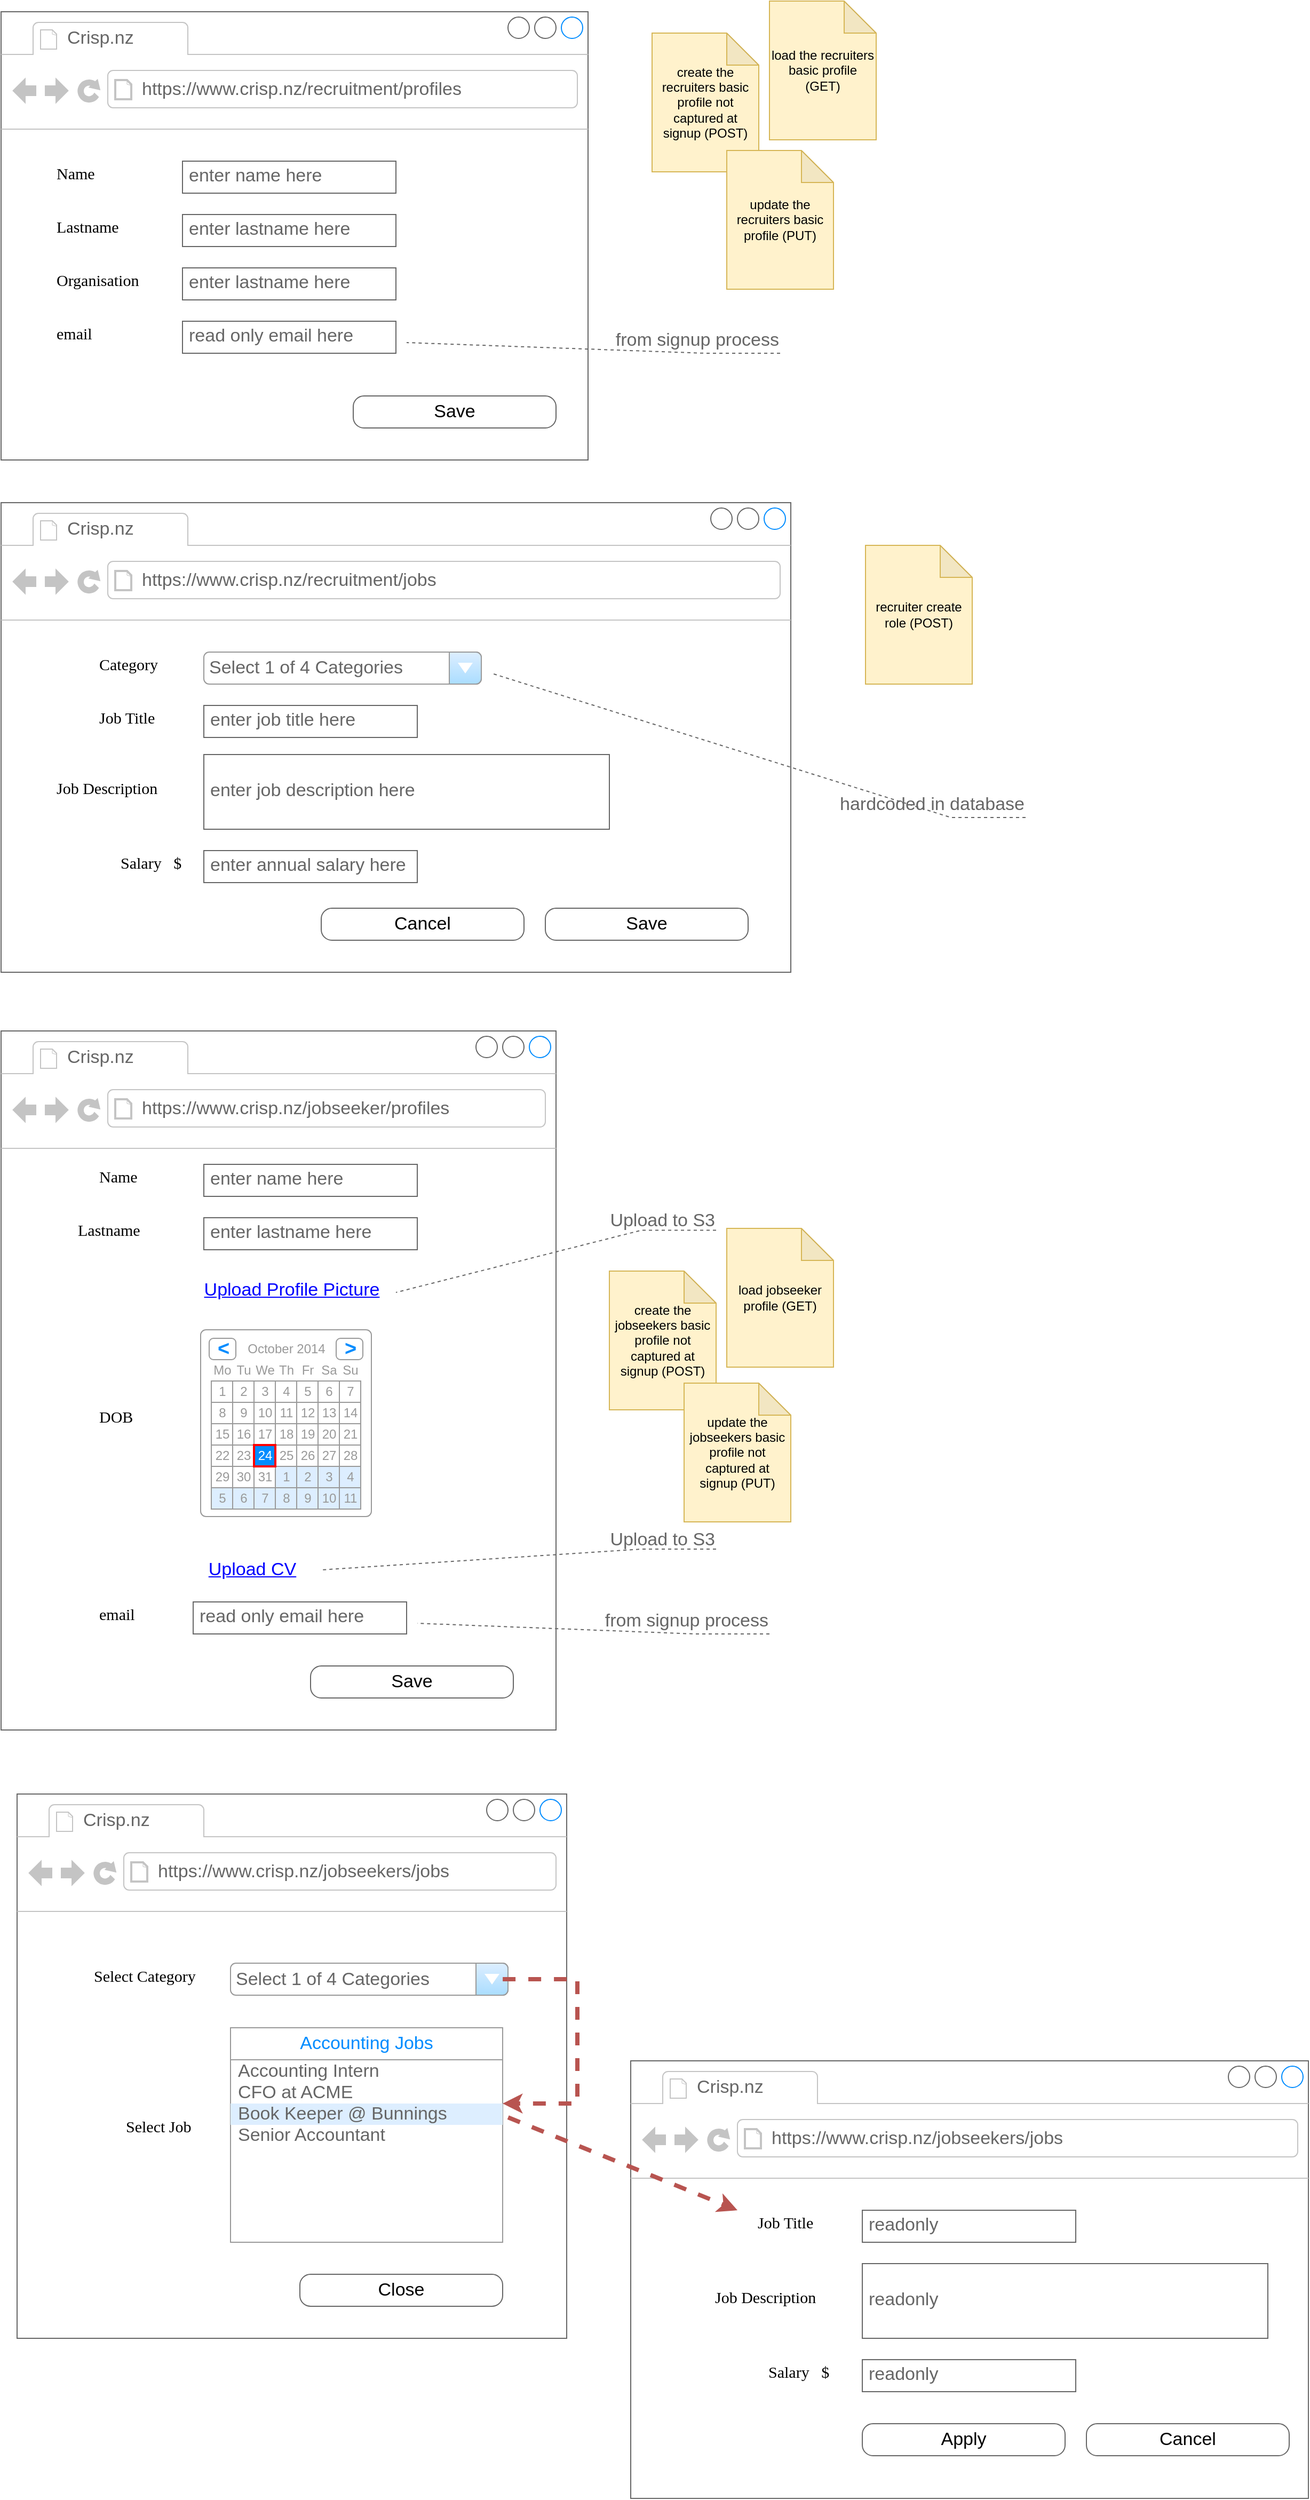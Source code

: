 <mxfile version="24.0.7" type="device">
  <diagram name="Page-1" id="2cc2dc42-3aac-f2a9-1cec-7a8b7cbee084">
    <mxGraphModel dx="1194" dy="666" grid="1" gridSize="10" guides="1" tooltips="1" connect="1" arrows="1" fold="1" page="1" pageScale="1" pageWidth="1100" pageHeight="850" background="none" math="0" shadow="0">
      <root>
        <mxCell id="0" />
        <mxCell id="1" parent="0" />
        <mxCell id="7026571954dc6520-1" value="" style="strokeWidth=1;shadow=0;dashed=0;align=center;html=1;shape=mxgraph.mockup.containers.browserWindow;rSize=0;strokeColor=#666666;mainText=,;recursiveResize=0;rounded=0;labelBackgroundColor=none;fontFamily=Verdana;fontSize=12" parent="1" vertex="1">
          <mxGeometry x="30" y="20" width="550" height="420" as="geometry" />
        </mxCell>
        <mxCell id="7026571954dc6520-2" value="Crisp.nz" style="strokeWidth=1;shadow=0;dashed=0;align=center;html=1;shape=mxgraph.mockup.containers.anchor;fontSize=17;fontColor=#666666;align=left;" parent="7026571954dc6520-1" vertex="1">
          <mxGeometry x="60" y="12" width="110" height="26" as="geometry" />
        </mxCell>
        <mxCell id="7026571954dc6520-3" value="https://www.crisp.nz/recruitment/profiles" style="strokeWidth=1;shadow=0;dashed=0;align=center;html=1;shape=mxgraph.mockup.containers.anchor;rSize=0;fontSize=17;fontColor=#666666;align=left;" parent="7026571954dc6520-1" vertex="1">
          <mxGeometry x="130" y="60" width="250" height="26" as="geometry" />
        </mxCell>
        <mxCell id="7026571954dc6520-6" value="Name" style="text;html=1;points=[];align=left;verticalAlign=top;spacingTop=-4;fontSize=15;fontFamily=Verdana" parent="7026571954dc6520-1" vertex="1">
          <mxGeometry x="50" y="140" width="170" height="30" as="geometry" />
        </mxCell>
        <mxCell id="7026571954dc6520-18" value="Save" style="strokeWidth=1;shadow=0;dashed=0;align=center;html=1;shape=mxgraph.mockup.buttons.button;strokeColor=#666666;mainText=;buttonStyle=round;fontSize=17;fontStyle=0;fillColor=none;whiteSpace=wrap;rounded=0;labelBackgroundColor=none;" parent="7026571954dc6520-1" vertex="1">
          <mxGeometry x="330" y="360" width="190" height="30" as="geometry" />
        </mxCell>
        <mxCell id="gmk9-GeeckrXVe3l32---1" value="enter name here" style="strokeWidth=1;shadow=0;dashed=0;align=center;html=1;shape=mxgraph.mockup.text.textBox;fontColor=#666666;align=left;fontSize=17;spacingLeft=4;spacingTop=-3;whiteSpace=wrap;strokeColor=#666666;mainText=" vertex="1" parent="7026571954dc6520-1">
          <mxGeometry x="170" y="140" width="200" height="30" as="geometry" />
        </mxCell>
        <mxCell id="gmk9-GeeckrXVe3l32---2" value="Lastname" style="text;html=1;points=[];align=left;verticalAlign=top;spacingTop=-4;fontSize=15;fontFamily=Verdana" vertex="1" parent="7026571954dc6520-1">
          <mxGeometry x="50" y="190" width="170" height="30" as="geometry" />
        </mxCell>
        <mxCell id="gmk9-GeeckrXVe3l32---3" value="enter lastname here" style="strokeWidth=1;shadow=0;dashed=0;align=center;html=1;shape=mxgraph.mockup.text.textBox;fontColor=#666666;align=left;fontSize=17;spacingLeft=4;spacingTop=-3;whiteSpace=wrap;strokeColor=#666666;mainText=" vertex="1" parent="7026571954dc6520-1">
          <mxGeometry x="170" y="190" width="200" height="30" as="geometry" />
        </mxCell>
        <mxCell id="gmk9-GeeckrXVe3l32---12" value="Organisation" style="text;html=1;points=[];align=left;verticalAlign=top;spacingTop=-4;fontSize=15;fontFamily=Verdana" vertex="1" parent="7026571954dc6520-1">
          <mxGeometry x="50" y="240" width="170" height="30" as="geometry" />
        </mxCell>
        <mxCell id="gmk9-GeeckrXVe3l32---13" value="enter lastname here" style="strokeWidth=1;shadow=0;dashed=0;align=center;html=1;shape=mxgraph.mockup.text.textBox;fontColor=#666666;align=left;fontSize=17;spacingLeft=4;spacingTop=-3;whiteSpace=wrap;strokeColor=#666666;mainText=" vertex="1" parent="7026571954dc6520-1">
          <mxGeometry x="170" y="240" width="200" height="30" as="geometry" />
        </mxCell>
        <mxCell id="gmk9-GeeckrXVe3l32---127" value="email" style="text;html=1;points=[];align=left;verticalAlign=top;spacingTop=-4;fontSize=15;fontFamily=Verdana" vertex="1" parent="7026571954dc6520-1">
          <mxGeometry x="50" y="290" width="170" height="30" as="geometry" />
        </mxCell>
        <mxCell id="gmk9-GeeckrXVe3l32---128" value="read only email here" style="strokeWidth=1;shadow=0;dashed=0;align=center;html=1;shape=mxgraph.mockup.text.textBox;fontColor=#666666;align=left;fontSize=17;spacingLeft=4;spacingTop=-3;whiteSpace=wrap;strokeColor=#666666;mainText=" vertex="1" parent="7026571954dc6520-1">
          <mxGeometry x="170" y="290" width="200" height="30" as="geometry" />
        </mxCell>
        <mxCell id="gmk9-GeeckrXVe3l32---14" value="" style="strokeWidth=1;shadow=0;dashed=0;align=center;html=1;shape=mxgraph.mockup.containers.browserWindow;rSize=0;strokeColor=#666666;mainText=,;recursiveResize=0;rounded=0;labelBackgroundColor=none;fontFamily=Verdana;fontSize=12" vertex="1" parent="1">
          <mxGeometry x="30" y="480" width="740" height="440" as="geometry" />
        </mxCell>
        <mxCell id="gmk9-GeeckrXVe3l32---15" value="Crisp.nz" style="strokeWidth=1;shadow=0;dashed=0;align=center;html=1;shape=mxgraph.mockup.containers.anchor;fontSize=17;fontColor=#666666;align=left;" vertex="1" parent="gmk9-GeeckrXVe3l32---14">
          <mxGeometry x="60" y="12" width="110" height="26" as="geometry" />
        </mxCell>
        <mxCell id="gmk9-GeeckrXVe3l32---16" value="https://www.crisp.nz/recruitment/jobs" style="strokeWidth=1;shadow=0;dashed=0;align=center;html=1;shape=mxgraph.mockup.containers.anchor;rSize=0;fontSize=17;fontColor=#666666;align=left;" vertex="1" parent="gmk9-GeeckrXVe3l32---14">
          <mxGeometry x="130" y="60" width="250" height="26" as="geometry" />
        </mxCell>
        <mxCell id="gmk9-GeeckrXVe3l32---17" value="Category" style="text;html=1;points=[];align=left;verticalAlign=top;spacingTop=-4;fontSize=15;fontFamily=Verdana" vertex="1" parent="gmk9-GeeckrXVe3l32---14">
          <mxGeometry x="90" y="140" width="170" height="30" as="geometry" />
        </mxCell>
        <mxCell id="gmk9-GeeckrXVe3l32---18" value="Save" style="strokeWidth=1;shadow=0;dashed=0;align=center;html=1;shape=mxgraph.mockup.buttons.button;strokeColor=#666666;mainText=;buttonStyle=round;fontSize=17;fontStyle=0;fillColor=none;whiteSpace=wrap;rounded=0;labelBackgroundColor=none;" vertex="1" parent="gmk9-GeeckrXVe3l32---14">
          <mxGeometry x="510" y="380" width="190" height="30" as="geometry" />
        </mxCell>
        <mxCell id="gmk9-GeeckrXVe3l32---20" value="Job Description" style="text;html=1;points=[];align=left;verticalAlign=top;spacingTop=-4;fontSize=15;fontFamily=Verdana" vertex="1" parent="gmk9-GeeckrXVe3l32---14">
          <mxGeometry x="50" y="256" width="170" height="30" as="geometry" />
        </mxCell>
        <mxCell id="gmk9-GeeckrXVe3l32---21" value="enter job description here" style="strokeWidth=1;shadow=0;dashed=0;align=center;html=1;shape=mxgraph.mockup.text.textBox;fontColor=#666666;align=left;fontSize=17;spacingLeft=4;spacingTop=-3;whiteSpace=wrap;strokeColor=#666666;mainText=" vertex="1" parent="gmk9-GeeckrXVe3l32---14">
          <mxGeometry x="190" y="236" width="380" height="70" as="geometry" />
        </mxCell>
        <mxCell id="gmk9-GeeckrXVe3l32---22" value="Salary&amp;nbsp; &amp;nbsp;$" style="text;html=1;points=[];align=left;verticalAlign=top;spacingTop=-4;fontSize=15;fontFamily=Verdana" vertex="1" parent="gmk9-GeeckrXVe3l32---14">
          <mxGeometry x="110" y="326" width="170" height="30" as="geometry" />
        </mxCell>
        <mxCell id="gmk9-GeeckrXVe3l32---23" value="enter annual salary here" style="strokeWidth=1;shadow=0;dashed=0;align=center;html=1;shape=mxgraph.mockup.text.textBox;fontColor=#666666;align=left;fontSize=17;spacingLeft=4;spacingTop=-3;whiteSpace=wrap;strokeColor=#666666;mainText=" vertex="1" parent="gmk9-GeeckrXVe3l32---14">
          <mxGeometry x="190" y="326" width="200" height="30" as="geometry" />
        </mxCell>
        <mxCell id="gmk9-GeeckrXVe3l32---24" value="Select 1 of 4 Categories" style="strokeWidth=1;shadow=0;dashed=0;align=center;html=1;shape=mxgraph.mockup.forms.comboBox;strokeColor=#999999;fillColor=#ddeeff;align=left;fillColor2=#aaddff;mainText=;fontColor=#666666;fontSize=17;spacingLeft=3;" vertex="1" parent="gmk9-GeeckrXVe3l32---14">
          <mxGeometry x="190" y="140" width="260" height="30" as="geometry" />
        </mxCell>
        <mxCell id="gmk9-GeeckrXVe3l32---25" value="Job Title" style="text;html=1;points=[];align=left;verticalAlign=top;spacingTop=-4;fontSize=15;fontFamily=Verdana" vertex="1" parent="gmk9-GeeckrXVe3l32---14">
          <mxGeometry x="90" y="190" width="170" height="30" as="geometry" />
        </mxCell>
        <mxCell id="gmk9-GeeckrXVe3l32---26" value="enter job title here" style="strokeWidth=1;shadow=0;dashed=0;align=center;html=1;shape=mxgraph.mockup.text.textBox;fontColor=#666666;align=left;fontSize=17;spacingLeft=4;spacingTop=-3;whiteSpace=wrap;strokeColor=#666666;mainText=" vertex="1" parent="gmk9-GeeckrXVe3l32---14">
          <mxGeometry x="190" y="190" width="200" height="30" as="geometry" />
        </mxCell>
        <mxCell id="gmk9-GeeckrXVe3l32---183" value="Cancel" style="strokeWidth=1;shadow=0;dashed=0;align=center;html=1;shape=mxgraph.mockup.buttons.button;strokeColor=#666666;mainText=;buttonStyle=round;fontSize=17;fontStyle=0;fillColor=none;whiteSpace=wrap;rounded=0;labelBackgroundColor=none;" vertex="1" parent="gmk9-GeeckrXVe3l32---14">
          <mxGeometry x="300" y="380" width="190" height="30" as="geometry" />
        </mxCell>
        <mxCell id="gmk9-GeeckrXVe3l32---27" value="" style="strokeWidth=1;shadow=0;dashed=0;align=center;html=1;shape=mxgraph.mockup.containers.browserWindow;rSize=0;strokeColor=#666666;mainText=,;recursiveResize=0;rounded=0;labelBackgroundColor=none;fontFamily=Verdana;fontSize=12" vertex="1" parent="1">
          <mxGeometry x="30" y="975" width="520" height="655" as="geometry" />
        </mxCell>
        <mxCell id="gmk9-GeeckrXVe3l32---28" value="Crisp.nz" style="strokeWidth=1;shadow=0;dashed=0;align=center;html=1;shape=mxgraph.mockup.containers.anchor;fontSize=17;fontColor=#666666;align=left;" vertex="1" parent="gmk9-GeeckrXVe3l32---27">
          <mxGeometry x="60" y="12" width="110" height="26" as="geometry" />
        </mxCell>
        <mxCell id="gmk9-GeeckrXVe3l32---29" value="https://www.crisp.nz/jobseeker/profiles" style="strokeWidth=1;shadow=0;dashed=0;align=center;html=1;shape=mxgraph.mockup.containers.anchor;rSize=0;fontSize=17;fontColor=#666666;align=left;" vertex="1" parent="gmk9-GeeckrXVe3l32---27">
          <mxGeometry x="130" y="60" width="250" height="26" as="geometry" />
        </mxCell>
        <mxCell id="gmk9-GeeckrXVe3l32---39" value="Name" style="text;html=1;points=[];align=left;verticalAlign=top;spacingTop=-4;fontSize=15;fontFamily=Verdana" vertex="1" parent="gmk9-GeeckrXVe3l32---27">
          <mxGeometry x="90" y="125" width="170" height="30" as="geometry" />
        </mxCell>
        <mxCell id="gmk9-GeeckrXVe3l32---40" value="enter name here" style="strokeWidth=1;shadow=0;dashed=0;align=center;html=1;shape=mxgraph.mockup.text.textBox;fontColor=#666666;align=left;fontSize=17;spacingLeft=4;spacingTop=-3;whiteSpace=wrap;strokeColor=#666666;mainText=" vertex="1" parent="gmk9-GeeckrXVe3l32---27">
          <mxGeometry x="190" y="125" width="200" height="30" as="geometry" />
        </mxCell>
        <mxCell id="gmk9-GeeckrXVe3l32---41" value="Lastname" style="text;html=1;points=[];align=left;verticalAlign=top;spacingTop=-4;fontSize=15;fontFamily=Verdana" vertex="1" parent="gmk9-GeeckrXVe3l32---27">
          <mxGeometry x="70" y="175" width="170" height="30" as="geometry" />
        </mxCell>
        <mxCell id="gmk9-GeeckrXVe3l32---42" value="enter lastname here" style="strokeWidth=1;shadow=0;dashed=0;align=center;html=1;shape=mxgraph.mockup.text.textBox;fontColor=#666666;align=left;fontSize=17;spacingLeft=4;spacingTop=-3;whiteSpace=wrap;strokeColor=#666666;mainText=" vertex="1" parent="gmk9-GeeckrXVe3l32---27">
          <mxGeometry x="190" y="175" width="200" height="30" as="geometry" />
        </mxCell>
        <mxCell id="gmk9-GeeckrXVe3l32---43" value="DOB" style="text;html=1;points=[];align=left;verticalAlign=top;spacingTop=-4;fontSize=15;fontFamily=Verdana" vertex="1" parent="gmk9-GeeckrXVe3l32---27">
          <mxGeometry x="90" y="350" width="170" height="30" as="geometry" />
        </mxCell>
        <mxCell id="gmk9-GeeckrXVe3l32---46" value="" style="strokeWidth=1;shadow=0;dashed=0;align=center;html=1;shape=mxgraph.mockup.forms.rrect;rSize=5;strokeColor=#999999;fillColor=#ffffff;" vertex="1" parent="gmk9-GeeckrXVe3l32---27">
          <mxGeometry x="187" y="280" width="160" height="175" as="geometry" />
        </mxCell>
        <mxCell id="gmk9-GeeckrXVe3l32---47" value="October 2014" style="strokeWidth=1;shadow=0;dashed=0;align=center;html=1;shape=mxgraph.mockup.forms.anchor;fontColor=#999999;" vertex="1" parent="gmk9-GeeckrXVe3l32---46">
          <mxGeometry x="30" y="8" width="100" height="20" as="geometry" />
        </mxCell>
        <mxCell id="gmk9-GeeckrXVe3l32---48" value="&lt;" style="strokeWidth=1;shadow=0;dashed=0;align=center;html=1;shape=mxgraph.mockup.forms.rrect;rSize=4;strokeColor=#999999;fontColor=#008cff;fontSize=19;fontStyle=1;" vertex="1" parent="gmk9-GeeckrXVe3l32---46">
          <mxGeometry x="8" y="8" width="25" height="20" as="geometry" />
        </mxCell>
        <mxCell id="gmk9-GeeckrXVe3l32---49" value="&gt;" style="strokeWidth=1;shadow=0;dashed=0;align=center;html=1;shape=mxgraph.mockup.forms.rrect;rSize=4;strokeColor=#999999;fontColor=#008cff;fontSize=19;fontStyle=1;" vertex="1" parent="gmk9-GeeckrXVe3l32---46">
          <mxGeometry x="127" y="8" width="25" height="20" as="geometry" />
        </mxCell>
        <mxCell id="gmk9-GeeckrXVe3l32---50" value="Mo" style="strokeWidth=1;shadow=0;dashed=0;align=center;html=1;shape=mxgraph.mockup.forms.anchor;fontColor=#999999;" vertex="1" parent="gmk9-GeeckrXVe3l32---46">
          <mxGeometry x="10" y="28" width="20" height="20" as="geometry" />
        </mxCell>
        <mxCell id="gmk9-GeeckrXVe3l32---51" value="Tu" style="strokeWidth=1;shadow=0;dashed=0;align=center;html=1;shape=mxgraph.mockup.forms.anchor;fontColor=#999999;" vertex="1" parent="gmk9-GeeckrXVe3l32---46">
          <mxGeometry x="30" y="28" width="20" height="20" as="geometry" />
        </mxCell>
        <mxCell id="gmk9-GeeckrXVe3l32---52" value="We" style="strokeWidth=1;shadow=0;dashed=0;align=center;html=1;shape=mxgraph.mockup.forms.anchor;fontColor=#999999;" vertex="1" parent="gmk9-GeeckrXVe3l32---46">
          <mxGeometry x="50" y="28" width="20" height="20" as="geometry" />
        </mxCell>
        <mxCell id="gmk9-GeeckrXVe3l32---53" value="Th" style="strokeWidth=1;shadow=0;dashed=0;align=center;html=1;shape=mxgraph.mockup.forms.anchor;fontColor=#999999;" vertex="1" parent="gmk9-GeeckrXVe3l32---46">
          <mxGeometry x="70" y="28" width="20" height="20" as="geometry" />
        </mxCell>
        <mxCell id="gmk9-GeeckrXVe3l32---54" value="Fr" style="strokeWidth=1;shadow=0;dashed=0;align=center;html=1;shape=mxgraph.mockup.forms.anchor;fontColor=#999999;" vertex="1" parent="gmk9-GeeckrXVe3l32---46">
          <mxGeometry x="90" y="28" width="20" height="20" as="geometry" />
        </mxCell>
        <mxCell id="gmk9-GeeckrXVe3l32---55" value="Sa" style="strokeWidth=1;shadow=0;dashed=0;align=center;html=1;shape=mxgraph.mockup.forms.anchor;fontColor=#999999;" vertex="1" parent="gmk9-GeeckrXVe3l32---46">
          <mxGeometry x="110" y="28" width="20" height="20" as="geometry" />
        </mxCell>
        <mxCell id="gmk9-GeeckrXVe3l32---56" value="Su" style="strokeWidth=1;shadow=0;dashed=0;align=center;html=1;shape=mxgraph.mockup.forms.anchor;fontColor=#999999;" vertex="1" parent="gmk9-GeeckrXVe3l32---46">
          <mxGeometry x="130" y="28" width="20" height="20" as="geometry" />
        </mxCell>
        <mxCell id="gmk9-GeeckrXVe3l32---57" value="1" style="strokeWidth=1;shadow=0;dashed=0;align=center;html=1;shape=mxgraph.mockup.forms.rrect;rSize=0;strokeColor=#999999;fontColor=#999999;" vertex="1" parent="gmk9-GeeckrXVe3l32---46">
          <mxGeometry x="10" y="48" width="20" height="20" as="geometry" />
        </mxCell>
        <mxCell id="gmk9-GeeckrXVe3l32---58" value="2" style="strokeWidth=1;shadow=0;dashed=0;align=center;html=1;shape=mxgraph.mockup.forms.rrect;rSize=0;strokeColor=#999999;fontColor=#999999;" vertex="1" parent="gmk9-GeeckrXVe3l32---46">
          <mxGeometry x="30" y="48" width="20" height="20" as="geometry" />
        </mxCell>
        <mxCell id="gmk9-GeeckrXVe3l32---59" value="3" style="strokeWidth=1;shadow=0;dashed=0;align=center;html=1;shape=mxgraph.mockup.forms.rrect;rSize=0;strokeColor=#999999;fontColor=#999999;" vertex="1" parent="gmk9-GeeckrXVe3l32---46">
          <mxGeometry x="50" y="48" width="20" height="20" as="geometry" />
        </mxCell>
        <mxCell id="gmk9-GeeckrXVe3l32---60" value="4" style="strokeWidth=1;shadow=0;dashed=0;align=center;html=1;shape=mxgraph.mockup.forms.rrect;rSize=0;strokeColor=#999999;fontColor=#999999;" vertex="1" parent="gmk9-GeeckrXVe3l32---46">
          <mxGeometry x="70" y="48" width="20" height="20" as="geometry" />
        </mxCell>
        <mxCell id="gmk9-GeeckrXVe3l32---61" value="5" style="strokeWidth=1;shadow=0;dashed=0;align=center;html=1;shape=mxgraph.mockup.forms.rrect;rSize=0;strokeColor=#999999;fontColor=#999999;" vertex="1" parent="gmk9-GeeckrXVe3l32---46">
          <mxGeometry x="90" y="48" width="20" height="20" as="geometry" />
        </mxCell>
        <mxCell id="gmk9-GeeckrXVe3l32---62" value="6" style="strokeWidth=1;shadow=0;dashed=0;align=center;html=1;shape=mxgraph.mockup.forms.rrect;rSize=0;strokeColor=#999999;fontColor=#999999;" vertex="1" parent="gmk9-GeeckrXVe3l32---46">
          <mxGeometry x="110" y="48" width="20" height="20" as="geometry" />
        </mxCell>
        <mxCell id="gmk9-GeeckrXVe3l32---63" value="7" style="strokeWidth=1;shadow=0;dashed=0;align=center;html=1;shape=mxgraph.mockup.forms.rrect;rSize=0;strokeColor=#999999;fontColor=#999999;" vertex="1" parent="gmk9-GeeckrXVe3l32---46">
          <mxGeometry x="130" y="48" width="20" height="20" as="geometry" />
        </mxCell>
        <mxCell id="gmk9-GeeckrXVe3l32---64" value="8" style="strokeWidth=1;shadow=0;dashed=0;align=center;html=1;shape=mxgraph.mockup.forms.rrect;rSize=0;strokeColor=#999999;fontColor=#999999;" vertex="1" parent="gmk9-GeeckrXVe3l32---46">
          <mxGeometry x="10" y="68" width="20" height="20" as="geometry" />
        </mxCell>
        <mxCell id="gmk9-GeeckrXVe3l32---65" value="9" style="strokeWidth=1;shadow=0;dashed=0;align=center;html=1;shape=mxgraph.mockup.forms.rrect;rSize=0;strokeColor=#999999;fontColor=#999999;" vertex="1" parent="gmk9-GeeckrXVe3l32---46">
          <mxGeometry x="30" y="68" width="20" height="20" as="geometry" />
        </mxCell>
        <mxCell id="gmk9-GeeckrXVe3l32---66" value="10" style="strokeWidth=1;shadow=0;dashed=0;align=center;html=1;shape=mxgraph.mockup.forms.rrect;rSize=0;strokeColor=#999999;fontColor=#999999;" vertex="1" parent="gmk9-GeeckrXVe3l32---46">
          <mxGeometry x="50" y="68" width="20" height="20" as="geometry" />
        </mxCell>
        <mxCell id="gmk9-GeeckrXVe3l32---67" value="11" style="strokeWidth=1;shadow=0;dashed=0;align=center;html=1;shape=mxgraph.mockup.forms.rrect;rSize=0;strokeColor=#999999;fontColor=#999999;" vertex="1" parent="gmk9-GeeckrXVe3l32---46">
          <mxGeometry x="70" y="68" width="20" height="20" as="geometry" />
        </mxCell>
        <mxCell id="gmk9-GeeckrXVe3l32---68" value="12" style="strokeWidth=1;shadow=0;dashed=0;align=center;html=1;shape=mxgraph.mockup.forms.rrect;rSize=0;strokeColor=#999999;fontColor=#999999;" vertex="1" parent="gmk9-GeeckrXVe3l32---46">
          <mxGeometry x="90" y="68" width="20" height="20" as="geometry" />
        </mxCell>
        <mxCell id="gmk9-GeeckrXVe3l32---69" value="13" style="strokeWidth=1;shadow=0;dashed=0;align=center;html=1;shape=mxgraph.mockup.forms.rrect;rSize=0;strokeColor=#999999;fontColor=#999999;" vertex="1" parent="gmk9-GeeckrXVe3l32---46">
          <mxGeometry x="110" y="68" width="20" height="20" as="geometry" />
        </mxCell>
        <mxCell id="gmk9-GeeckrXVe3l32---70" value="14" style="strokeWidth=1;shadow=0;dashed=0;align=center;html=1;shape=mxgraph.mockup.forms.rrect;rSize=0;strokeColor=#999999;fontColor=#999999;" vertex="1" parent="gmk9-GeeckrXVe3l32---46">
          <mxGeometry x="130" y="68" width="20" height="20" as="geometry" />
        </mxCell>
        <mxCell id="gmk9-GeeckrXVe3l32---71" value="15" style="strokeWidth=1;shadow=0;dashed=0;align=center;html=1;shape=mxgraph.mockup.forms.rrect;rSize=0;strokeColor=#999999;fontColor=#999999;" vertex="1" parent="gmk9-GeeckrXVe3l32---46">
          <mxGeometry x="10" y="88" width="20" height="20" as="geometry" />
        </mxCell>
        <mxCell id="gmk9-GeeckrXVe3l32---72" value="16" style="strokeWidth=1;shadow=0;dashed=0;align=center;html=1;shape=mxgraph.mockup.forms.rrect;rSize=0;strokeColor=#999999;fontColor=#999999;" vertex="1" parent="gmk9-GeeckrXVe3l32---46">
          <mxGeometry x="30" y="88" width="20" height="20" as="geometry" />
        </mxCell>
        <mxCell id="gmk9-GeeckrXVe3l32---73" value="17" style="strokeWidth=1;shadow=0;dashed=0;align=center;html=1;shape=mxgraph.mockup.forms.rrect;rSize=0;strokeColor=#999999;fontColor=#999999;" vertex="1" parent="gmk9-GeeckrXVe3l32---46">
          <mxGeometry x="50" y="88" width="20" height="20" as="geometry" />
        </mxCell>
        <mxCell id="gmk9-GeeckrXVe3l32---74" value="18" style="strokeWidth=1;shadow=0;dashed=0;align=center;html=1;shape=mxgraph.mockup.forms.rrect;rSize=0;strokeColor=#999999;fontColor=#999999;" vertex="1" parent="gmk9-GeeckrXVe3l32---46">
          <mxGeometry x="70" y="88" width="20" height="20" as="geometry" />
        </mxCell>
        <mxCell id="gmk9-GeeckrXVe3l32---75" value="19" style="strokeWidth=1;shadow=0;dashed=0;align=center;html=1;shape=mxgraph.mockup.forms.rrect;rSize=0;strokeColor=#999999;fontColor=#999999;" vertex="1" parent="gmk9-GeeckrXVe3l32---46">
          <mxGeometry x="90" y="88" width="20" height="20" as="geometry" />
        </mxCell>
        <mxCell id="gmk9-GeeckrXVe3l32---76" value="20" style="strokeWidth=1;shadow=0;dashed=0;align=center;html=1;shape=mxgraph.mockup.forms.rrect;rSize=0;strokeColor=#999999;fontColor=#999999;" vertex="1" parent="gmk9-GeeckrXVe3l32---46">
          <mxGeometry x="110" y="88" width="20" height="20" as="geometry" />
        </mxCell>
        <mxCell id="gmk9-GeeckrXVe3l32---77" value="21" style="strokeWidth=1;shadow=0;dashed=0;align=center;html=1;shape=mxgraph.mockup.forms.rrect;rSize=0;strokeColor=#999999;fontColor=#999999;" vertex="1" parent="gmk9-GeeckrXVe3l32---46">
          <mxGeometry x="130" y="88" width="20" height="20" as="geometry" />
        </mxCell>
        <mxCell id="gmk9-GeeckrXVe3l32---78" value="22" style="strokeWidth=1;shadow=0;dashed=0;align=center;html=1;shape=mxgraph.mockup.forms.rrect;rSize=0;strokeColor=#999999;fontColor=#999999;" vertex="1" parent="gmk9-GeeckrXVe3l32---46">
          <mxGeometry x="10" y="108" width="20" height="20" as="geometry" />
        </mxCell>
        <mxCell id="gmk9-GeeckrXVe3l32---79" value="23" style="strokeWidth=1;shadow=0;dashed=0;align=center;html=1;shape=mxgraph.mockup.forms.rrect;rSize=0;strokeColor=#999999;fontColor=#999999;" vertex="1" parent="gmk9-GeeckrXVe3l32---46">
          <mxGeometry x="30" y="108" width="20" height="20" as="geometry" />
        </mxCell>
        <mxCell id="gmk9-GeeckrXVe3l32---80" value="25" style="strokeWidth=1;shadow=0;dashed=0;align=center;html=1;shape=mxgraph.mockup.forms.rrect;rSize=0;strokeColor=#999999;fontColor=#999999;" vertex="1" parent="gmk9-GeeckrXVe3l32---46">
          <mxGeometry x="70" y="108" width="20" height="20" as="geometry" />
        </mxCell>
        <mxCell id="gmk9-GeeckrXVe3l32---81" value="26" style="strokeWidth=1;shadow=0;dashed=0;align=center;html=1;shape=mxgraph.mockup.forms.rrect;rSize=0;strokeColor=#999999;fontColor=#999999;" vertex="1" parent="gmk9-GeeckrXVe3l32---46">
          <mxGeometry x="90" y="108" width="20" height="20" as="geometry" />
        </mxCell>
        <mxCell id="gmk9-GeeckrXVe3l32---82" value="27" style="strokeWidth=1;shadow=0;dashed=0;align=center;html=1;shape=mxgraph.mockup.forms.rrect;rSize=0;strokeColor=#999999;fontColor=#999999;" vertex="1" parent="gmk9-GeeckrXVe3l32---46">
          <mxGeometry x="110" y="108" width="20" height="20" as="geometry" />
        </mxCell>
        <mxCell id="gmk9-GeeckrXVe3l32---83" value="28" style="strokeWidth=1;shadow=0;dashed=0;align=center;html=1;shape=mxgraph.mockup.forms.rrect;rSize=0;strokeColor=#999999;fontColor=#999999;" vertex="1" parent="gmk9-GeeckrXVe3l32---46">
          <mxGeometry x="130" y="108" width="20" height="20" as="geometry" />
        </mxCell>
        <mxCell id="gmk9-GeeckrXVe3l32---84" value="29" style="strokeWidth=1;shadow=0;dashed=0;align=center;html=1;shape=mxgraph.mockup.forms.rrect;rSize=0;strokeColor=#999999;fontColor=#999999;" vertex="1" parent="gmk9-GeeckrXVe3l32---46">
          <mxGeometry x="10" y="128" width="20" height="20" as="geometry" />
        </mxCell>
        <mxCell id="gmk9-GeeckrXVe3l32---85" value="30" style="strokeWidth=1;shadow=0;dashed=0;align=center;html=1;shape=mxgraph.mockup.forms.rrect;rSize=0;strokeColor=#999999;fontColor=#999999;" vertex="1" parent="gmk9-GeeckrXVe3l32---46">
          <mxGeometry x="30" y="128" width="20" height="20" as="geometry" />
        </mxCell>
        <mxCell id="gmk9-GeeckrXVe3l32---86" value="31" style="strokeWidth=1;shadow=0;dashed=0;align=center;html=1;shape=mxgraph.mockup.forms.rrect;rSize=0;strokeColor=#999999;fontColor=#999999;" vertex="1" parent="gmk9-GeeckrXVe3l32---46">
          <mxGeometry x="50" y="128" width="20" height="20" as="geometry" />
        </mxCell>
        <mxCell id="gmk9-GeeckrXVe3l32---87" value="1" style="strokeWidth=1;shadow=0;dashed=0;align=center;html=1;shape=mxgraph.mockup.forms.rrect;rSize=0;strokeColor=#999999;fontColor=#999999;fillColor=#ddeeff;" vertex="1" parent="gmk9-GeeckrXVe3l32---46">
          <mxGeometry x="70" y="128" width="20" height="20" as="geometry" />
        </mxCell>
        <mxCell id="gmk9-GeeckrXVe3l32---88" value="2" style="strokeWidth=1;shadow=0;dashed=0;align=center;html=1;shape=mxgraph.mockup.forms.rrect;rSize=0;strokeColor=#999999;fontColor=#999999;fillColor=#ddeeff;" vertex="1" parent="gmk9-GeeckrXVe3l32---46">
          <mxGeometry x="90" y="128" width="20" height="20" as="geometry" />
        </mxCell>
        <mxCell id="gmk9-GeeckrXVe3l32---89" value="3" style="strokeWidth=1;shadow=0;dashed=0;align=center;html=1;shape=mxgraph.mockup.forms.rrect;rSize=0;strokeColor=#999999;fontColor=#999999;fillColor=#ddeeff;" vertex="1" parent="gmk9-GeeckrXVe3l32---46">
          <mxGeometry x="110" y="128" width="20" height="20" as="geometry" />
        </mxCell>
        <mxCell id="gmk9-GeeckrXVe3l32---90" value="4" style="strokeWidth=1;shadow=0;dashed=0;align=center;html=1;shape=mxgraph.mockup.forms.rrect;rSize=0;strokeColor=#999999;fontColor=#999999;fillColor=#ddeeff;" vertex="1" parent="gmk9-GeeckrXVe3l32---46">
          <mxGeometry x="130" y="128" width="20" height="20" as="geometry" />
        </mxCell>
        <mxCell id="gmk9-GeeckrXVe3l32---91" value="5" style="strokeWidth=1;shadow=0;dashed=0;align=center;html=1;shape=mxgraph.mockup.forms.rrect;rSize=0;strokeColor=#999999;fontColor=#999999;fillColor=#ddeeff;" vertex="1" parent="gmk9-GeeckrXVe3l32---46">
          <mxGeometry x="10" y="148" width="20" height="20" as="geometry" />
        </mxCell>
        <mxCell id="gmk9-GeeckrXVe3l32---92" value="6" style="strokeWidth=1;shadow=0;dashed=0;align=center;html=1;shape=mxgraph.mockup.forms.rrect;rSize=0;strokeColor=#999999;fontColor=#999999;fillColor=#ddeeff;" vertex="1" parent="gmk9-GeeckrXVe3l32---46">
          <mxGeometry x="30" y="148" width="20" height="20" as="geometry" />
        </mxCell>
        <mxCell id="gmk9-GeeckrXVe3l32---93" value="7" style="strokeWidth=1;shadow=0;dashed=0;align=center;html=1;shape=mxgraph.mockup.forms.rrect;rSize=0;strokeColor=#999999;fontColor=#999999;fillColor=#ddeeff;" vertex="1" parent="gmk9-GeeckrXVe3l32---46">
          <mxGeometry x="50" y="148" width="20" height="20" as="geometry" />
        </mxCell>
        <mxCell id="gmk9-GeeckrXVe3l32---94" value="8" style="strokeWidth=1;shadow=0;dashed=0;align=center;html=1;shape=mxgraph.mockup.forms.rrect;rSize=0;strokeColor=#999999;fontColor=#999999;fillColor=#ddeeff;" vertex="1" parent="gmk9-GeeckrXVe3l32---46">
          <mxGeometry x="70" y="148" width="20" height="20" as="geometry" />
        </mxCell>
        <mxCell id="gmk9-GeeckrXVe3l32---95" value="9" style="strokeWidth=1;shadow=0;dashed=0;align=center;html=1;shape=mxgraph.mockup.forms.rrect;rSize=0;strokeColor=#999999;fontColor=#999999;fillColor=#ddeeff;" vertex="1" parent="gmk9-GeeckrXVe3l32---46">
          <mxGeometry x="90" y="148" width="20" height="20" as="geometry" />
        </mxCell>
        <mxCell id="gmk9-GeeckrXVe3l32---96" value="10" style="strokeWidth=1;shadow=0;dashed=0;align=center;html=1;shape=mxgraph.mockup.forms.rrect;rSize=0;strokeColor=#999999;fontColor=#999999;fillColor=#ddeeff;" vertex="1" parent="gmk9-GeeckrXVe3l32---46">
          <mxGeometry x="110" y="148" width="20" height="20" as="geometry" />
        </mxCell>
        <mxCell id="gmk9-GeeckrXVe3l32---97" value="11" style="strokeWidth=1;shadow=0;dashed=0;align=center;html=1;shape=mxgraph.mockup.forms.rrect;rSize=0;strokeColor=#999999;fontColor=#999999;fillColor=#ddeeff;" vertex="1" parent="gmk9-GeeckrXVe3l32---46">
          <mxGeometry x="130" y="148" width="20" height="20" as="geometry" />
        </mxCell>
        <mxCell id="gmk9-GeeckrXVe3l32---98" value="24" style="strokeWidth=1;shadow=0;dashed=0;align=center;html=1;shape=mxgraph.mockup.forms.rrect;rSize=0;strokeColor=#ff0000;fontColor=#ffffff;strokeWidth=2;fillColor=#008cff;" vertex="1" parent="gmk9-GeeckrXVe3l32---46">
          <mxGeometry x="50" y="108" width="20" height="20" as="geometry" />
        </mxCell>
        <mxCell id="gmk9-GeeckrXVe3l32---99" value="Upload CV" style="shape=rectangle;strokeColor=none;fillColor=none;linkText=;fontSize=17;fontColor=#0000ff;fontStyle=4;html=1;align=center;" vertex="1" parent="gmk9-GeeckrXVe3l32---27">
          <mxGeometry x="160" y="490" width="150" height="30" as="geometry" />
        </mxCell>
        <mxCell id="gmk9-GeeckrXVe3l32---100" value="Upload Profile Picture" style="shape=rectangle;strokeColor=none;fillColor=none;linkText=;fontSize=17;fontColor=#0000ff;fontStyle=4;html=1;align=center;" vertex="1" parent="gmk9-GeeckrXVe3l32---27">
          <mxGeometry x="197" y="227.5" width="150" height="30" as="geometry" />
        </mxCell>
        <mxCell id="gmk9-GeeckrXVe3l32---173" value="Save" style="strokeWidth=1;shadow=0;dashed=0;align=center;html=1;shape=mxgraph.mockup.buttons.button;strokeColor=#666666;mainText=;buttonStyle=round;fontSize=17;fontStyle=0;fillColor=none;whiteSpace=wrap;rounded=0;labelBackgroundColor=none;" vertex="1" parent="gmk9-GeeckrXVe3l32---27">
          <mxGeometry x="290" y="595" width="190" height="30" as="geometry" />
        </mxCell>
        <mxCell id="gmk9-GeeckrXVe3l32---174" value="email" style="text;html=1;points=[];align=left;verticalAlign=top;spacingTop=-4;fontSize=15;fontFamily=Verdana" vertex="1" parent="gmk9-GeeckrXVe3l32---27">
          <mxGeometry x="90" y="535" width="170" height="30" as="geometry" />
        </mxCell>
        <mxCell id="gmk9-GeeckrXVe3l32---175" value="read only email here" style="strokeWidth=1;shadow=0;dashed=0;align=center;html=1;shape=mxgraph.mockup.text.textBox;fontColor=#666666;align=left;fontSize=17;spacingLeft=4;spacingTop=-3;whiteSpace=wrap;strokeColor=#666666;mainText=" vertex="1" parent="gmk9-GeeckrXVe3l32---27">
          <mxGeometry x="180" y="535" width="200" height="30" as="geometry" />
        </mxCell>
        <mxCell id="gmk9-GeeckrXVe3l32---176" value="from signup process" style="strokeWidth=1;shadow=0;dashed=1;align=center;html=1;shape=mxgraph.mockup.text.callout;linkText=;textSize=17;textColor=#666666;callDir=SE;callStyle=line;fontSize=17;fontColor=#666666;align=right;verticalAlign=bottom;strokeColor=#666666;" vertex="1" parent="gmk9-GeeckrXVe3l32---27">
          <mxGeometry x="390" y="555" width="330" height="10" as="geometry" />
        </mxCell>
        <mxCell id="gmk9-GeeckrXVe3l32---129" value="from signup process" style="strokeWidth=1;shadow=0;dashed=1;align=center;html=1;shape=mxgraph.mockup.text.callout;linkText=;textSize=17;textColor=#666666;callDir=SE;callStyle=line;fontSize=17;fontColor=#666666;align=right;verticalAlign=bottom;strokeColor=#666666;" vertex="1" parent="1">
          <mxGeometry x="410" y="330" width="350" height="10" as="geometry" />
        </mxCell>
        <mxCell id="gmk9-GeeckrXVe3l32---126" value="hardcoded in database" style="strokeWidth=1;shadow=0;dashed=1;align=center;html=1;shape=mxgraph.mockup.text.callout;linkText=;textSize=17;textColor=#666666;callDir=SE;callStyle=line;fontSize=17;fontColor=#666666;align=right;verticalAlign=bottom;strokeColor=#666666;" vertex="1" parent="1">
          <mxGeometry x="490" y="640" width="500" height="135" as="geometry" />
        </mxCell>
        <mxCell id="gmk9-GeeckrXVe3l32---130" value="create the recruiters basic profile not captured at signup (POST)" style="shape=note;whiteSpace=wrap;html=1;backgroundOutline=1;darkOpacity=0.05;fillColor=#fff2cc;strokeColor=#d6b656;" vertex="1" parent="1">
          <mxGeometry x="640" y="40" width="100" height="130" as="geometry" />
        </mxCell>
        <mxCell id="gmk9-GeeckrXVe3l32---131" value="recruiter create role (POST)" style="shape=note;whiteSpace=wrap;html=1;backgroundOutline=1;darkOpacity=0.05;fillColor=#fff2cc;strokeColor=#d6b656;" vertex="1" parent="1">
          <mxGeometry x="840" y="520" width="100" height="130" as="geometry" />
        </mxCell>
        <mxCell id="gmk9-GeeckrXVe3l32---145" value="" style="strokeWidth=1;shadow=0;dashed=0;align=center;html=1;shape=mxgraph.mockup.containers.browserWindow;rSize=0;strokeColor=#666666;mainText=,;recursiveResize=0;rounded=0;labelBackgroundColor=none;fontFamily=Verdana;fontSize=12" vertex="1" parent="1">
          <mxGeometry x="620" y="1940" width="635" height="410" as="geometry" />
        </mxCell>
        <mxCell id="gmk9-GeeckrXVe3l32---146" value="Crisp.nz" style="strokeWidth=1;shadow=0;dashed=0;align=center;html=1;shape=mxgraph.mockup.containers.anchor;fontSize=17;fontColor=#666666;align=left;" vertex="1" parent="gmk9-GeeckrXVe3l32---145">
          <mxGeometry x="60" y="12" width="110" height="26" as="geometry" />
        </mxCell>
        <mxCell id="gmk9-GeeckrXVe3l32---147" value="https://www.crisp.nz/jobseekers/jobs" style="strokeWidth=1;shadow=0;dashed=0;align=center;html=1;shape=mxgraph.mockup.containers.anchor;rSize=0;fontSize=17;fontColor=#666666;align=left;" vertex="1" parent="gmk9-GeeckrXVe3l32---145">
          <mxGeometry x="130" y="60" width="250" height="26" as="geometry" />
        </mxCell>
        <mxCell id="gmk9-GeeckrXVe3l32---149" value="Apply" style="strokeWidth=1;shadow=0;dashed=0;align=center;html=1;shape=mxgraph.mockup.buttons.button;strokeColor=#666666;mainText=;buttonStyle=round;fontSize=17;fontStyle=0;fillColor=none;whiteSpace=wrap;rounded=0;labelBackgroundColor=none;" vertex="1" parent="gmk9-GeeckrXVe3l32---145">
          <mxGeometry x="217" y="340" width="190" height="30" as="geometry" />
        </mxCell>
        <mxCell id="gmk9-GeeckrXVe3l32---150" value="Job Description" style="text;html=1;points=[];align=left;verticalAlign=top;spacingTop=-4;fontSize=15;fontFamily=Verdana" vertex="1" parent="gmk9-GeeckrXVe3l32---145">
          <mxGeometry x="77" y="210" width="170" height="30" as="geometry" />
        </mxCell>
        <mxCell id="gmk9-GeeckrXVe3l32---151" value="readonly" style="strokeWidth=1;shadow=0;dashed=0;align=center;html=1;shape=mxgraph.mockup.text.textBox;fontColor=#666666;align=left;fontSize=17;spacingLeft=4;spacingTop=-3;whiteSpace=wrap;strokeColor=#666666;mainText=" vertex="1" parent="gmk9-GeeckrXVe3l32---145">
          <mxGeometry x="217" y="190" width="380" height="70" as="geometry" />
        </mxCell>
        <mxCell id="gmk9-GeeckrXVe3l32---152" value="Salary&amp;nbsp; &amp;nbsp;$" style="text;html=1;points=[];align=left;verticalAlign=top;spacingTop=-4;fontSize=15;fontFamily=Verdana" vertex="1" parent="gmk9-GeeckrXVe3l32---145">
          <mxGeometry x="127" y="280" width="170" height="30" as="geometry" />
        </mxCell>
        <mxCell id="gmk9-GeeckrXVe3l32---153" value="readonly" style="strokeWidth=1;shadow=0;dashed=0;align=center;html=1;shape=mxgraph.mockup.text.textBox;fontColor=#666666;align=left;fontSize=17;spacingLeft=4;spacingTop=-3;whiteSpace=wrap;strokeColor=#666666;mainText=" vertex="1" parent="gmk9-GeeckrXVe3l32---145">
          <mxGeometry x="217" y="280" width="200" height="30" as="geometry" />
        </mxCell>
        <mxCell id="gmk9-GeeckrXVe3l32---155" value="Job Title" style="text;html=1;points=[];align=left;verticalAlign=top;spacingTop=-4;fontSize=15;fontFamily=Verdana" vertex="1" parent="gmk9-GeeckrXVe3l32---145">
          <mxGeometry x="117" y="140" width="170" height="30" as="geometry" />
        </mxCell>
        <mxCell id="gmk9-GeeckrXVe3l32---156" value="readonly&amp;nbsp;" style="strokeWidth=1;shadow=0;dashed=0;align=center;html=1;shape=mxgraph.mockup.text.textBox;fontColor=#666666;align=left;fontSize=17;spacingLeft=4;spacingTop=-3;whiteSpace=wrap;strokeColor=#666666;mainText=" vertex="1" parent="gmk9-GeeckrXVe3l32---145">
          <mxGeometry x="217" y="140" width="200" height="30" as="geometry" />
        </mxCell>
        <mxCell id="gmk9-GeeckrXVe3l32---170" value="Cancel" style="strokeWidth=1;shadow=0;dashed=0;align=center;html=1;shape=mxgraph.mockup.buttons.button;strokeColor=#666666;mainText=;buttonStyle=round;fontSize=17;fontStyle=0;fillColor=none;whiteSpace=wrap;rounded=0;labelBackgroundColor=none;" vertex="1" parent="gmk9-GeeckrXVe3l32---145">
          <mxGeometry x="427" y="340" width="190" height="30" as="geometry" />
        </mxCell>
        <mxCell id="gmk9-GeeckrXVe3l32---106" value="" style="strokeWidth=1;shadow=0;dashed=0;align=center;html=1;shape=mxgraph.mockup.containers.browserWindow;rSize=0;strokeColor=#666666;mainText=,;recursiveResize=0;rounded=0;labelBackgroundColor=none;fontFamily=Verdana;fontSize=12" vertex="1" parent="1">
          <mxGeometry x="45" y="1690" width="515" height="510" as="geometry" />
        </mxCell>
        <mxCell id="gmk9-GeeckrXVe3l32---107" value="Crisp.nz" style="strokeWidth=1;shadow=0;dashed=0;align=center;html=1;shape=mxgraph.mockup.containers.anchor;fontSize=17;fontColor=#666666;align=left;" vertex="1" parent="gmk9-GeeckrXVe3l32---106">
          <mxGeometry x="60" y="12" width="110" height="26" as="geometry" />
        </mxCell>
        <mxCell id="gmk9-GeeckrXVe3l32---108" value="https://www.crisp.nz/jobseekers/jobs" style="strokeWidth=1;shadow=0;dashed=0;align=center;html=1;shape=mxgraph.mockup.containers.anchor;rSize=0;fontSize=17;fontColor=#666666;align=left;" vertex="1" parent="gmk9-GeeckrXVe3l32---106">
          <mxGeometry x="130" y="60" width="250" height="26" as="geometry" />
        </mxCell>
        <mxCell id="gmk9-GeeckrXVe3l32---109" value="Select Category" style="text;html=1;points=[];align=left;verticalAlign=top;spacingTop=-4;fontSize=15;fontFamily=Verdana" vertex="1" parent="gmk9-GeeckrXVe3l32---106">
          <mxGeometry x="70" y="158.5" width="170" height="30" as="geometry" />
        </mxCell>
        <mxCell id="gmk9-GeeckrXVe3l32---110" value="Close" style="strokeWidth=1;shadow=0;dashed=0;align=center;html=1;shape=mxgraph.mockup.buttons.button;strokeColor=#666666;mainText=;buttonStyle=round;fontSize=17;fontStyle=0;fillColor=none;whiteSpace=wrap;rounded=0;labelBackgroundColor=none;" vertex="1" parent="gmk9-GeeckrXVe3l32---106">
          <mxGeometry x="265" y="450" width="190" height="30" as="geometry" />
        </mxCell>
        <mxCell id="gmk9-GeeckrXVe3l32---115" value="Select 1 of 4 Categories" style="strokeWidth=1;shadow=0;dashed=0;align=center;html=1;shape=mxgraph.mockup.forms.comboBox;strokeColor=#999999;fillColor=#ddeeff;align=left;fillColor2=#aaddff;mainText=;fontColor=#666666;fontSize=17;spacingLeft=3;" vertex="1" parent="gmk9-GeeckrXVe3l32---106">
          <mxGeometry x="200" y="158.5" width="260" height="30" as="geometry" />
        </mxCell>
        <mxCell id="gmk9-GeeckrXVe3l32---164" value="" style="strokeWidth=1;shadow=0;dashed=0;align=center;html=1;shape=mxgraph.mockup.forms.rrect;rSize=0;strokeColor=#999999;fillColor=#ffffff;" vertex="1" parent="gmk9-GeeckrXVe3l32---106">
          <mxGeometry x="200" y="220" width="255" height="200" as="geometry" />
        </mxCell>
        <mxCell id="gmk9-GeeckrXVe3l32---165" value="Accounting Jobs" style="strokeWidth=1;shadow=0;dashed=0;align=center;html=1;shape=mxgraph.mockup.forms.rrect;rSize=0;strokeColor=#999999;fontColor=#008cff;fontSize=17;fillColor=#ffffff;resizeWidth=1;whiteSpace=wrap;" vertex="1" parent="gmk9-GeeckrXVe3l32---164">
          <mxGeometry width="255" height="30" relative="1" as="geometry">
            <mxPoint y="-1" as="offset" />
          </mxGeometry>
        </mxCell>
        <mxCell id="gmk9-GeeckrXVe3l32---166" value="Accounting Intern" style="strokeWidth=1;shadow=0;dashed=0;align=center;html=1;shape=mxgraph.mockup.forms.anchor;fontSize=17;fontColor=#666666;align=left;spacingLeft=5;resizeWidth=1;whiteSpace=wrap;" vertex="1" parent="gmk9-GeeckrXVe3l32---164">
          <mxGeometry width="255" height="20" relative="1" as="geometry">
            <mxPoint y="30" as="offset" />
          </mxGeometry>
        </mxCell>
        <mxCell id="gmk9-GeeckrXVe3l32---167" value="CFO at ACME" style="strokeWidth=1;shadow=0;dashed=0;align=center;html=1;shape=mxgraph.mockup.forms.anchor;fontSize=17;fontColor=#666666;align=left;spacingLeft=5;resizeWidth=1;whiteSpace=wrap;" vertex="1" parent="gmk9-GeeckrXVe3l32---164">
          <mxGeometry width="255" height="20" relative="1" as="geometry">
            <mxPoint y="50" as="offset" />
          </mxGeometry>
        </mxCell>
        <mxCell id="gmk9-GeeckrXVe3l32---168" value="Book Keeper @ Bunnings" style="strokeWidth=1;shadow=0;dashed=0;align=center;html=1;shape=mxgraph.mockup.forms.rrect;rSize=0;fontSize=17;fontColor=#666666;align=left;spacingLeft=5;fillColor=#ddeeff;strokeColor=none;resizeWidth=1;whiteSpace=wrap;" vertex="1" parent="gmk9-GeeckrXVe3l32---164">
          <mxGeometry width="255" height="20" relative="1" as="geometry">
            <mxPoint y="70" as="offset" />
          </mxGeometry>
        </mxCell>
        <mxCell id="gmk9-GeeckrXVe3l32---169" value="Senior Accountant" style="strokeWidth=1;shadow=0;dashed=0;align=center;html=1;shape=mxgraph.mockup.forms.anchor;fontSize=17;fontColor=#666666;align=left;spacingLeft=5;resizeWidth=1;whiteSpace=wrap;" vertex="1" parent="gmk9-GeeckrXVe3l32---164">
          <mxGeometry width="255" height="20" relative="1" as="geometry">
            <mxPoint y="90" as="offset" />
          </mxGeometry>
        </mxCell>
        <mxCell id="gmk9-GeeckrXVe3l32---172" value="Select Job" style="text;html=1;points=[];align=left;verticalAlign=top;spacingTop=-4;fontSize=15;fontFamily=Verdana" vertex="1" parent="gmk9-GeeckrXVe3l32---106">
          <mxGeometry x="100" y="300" width="170" height="30" as="geometry" />
        </mxCell>
        <mxCell id="gmk9-GeeckrXVe3l32---182" style="edgeStyle=orthogonalEdgeStyle;rounded=0;orthogonalLoop=1;jettySize=auto;html=1;entryX=1;entryY=0;entryDx=0;entryDy=0;entryPerimeter=0;exitX=0.981;exitY=0.5;exitDx=0;exitDy=0;exitPerimeter=0;fillColor=#f8cecc;strokeColor=#b85450;dashed=1;strokeWidth=4;" edge="1" parent="gmk9-GeeckrXVe3l32---106" source="gmk9-GeeckrXVe3l32---115" target="gmk9-GeeckrXVe3l32---168">
          <mxGeometry relative="1" as="geometry">
            <Array as="points">
              <mxPoint x="525" y="174" />
              <mxPoint x="525" y="290" />
            </Array>
          </mxGeometry>
        </mxCell>
        <mxCell id="gmk9-GeeckrXVe3l32---103" value="Upload to S3" style="strokeWidth=1;shadow=0;dashed=1;align=center;html=1;shape=mxgraph.mockup.text.callout;linkText=;textSize=17;textColor=#666666;callDir=NE;callStyle=line;fontSize=17;fontColor=#666666;align=right;verticalAlign=top;strokeColor=#666666;" vertex="1" parent="1">
          <mxGeometry x="400" y="1136.25" width="300" height="83.75" as="geometry" />
        </mxCell>
        <mxCell id="gmk9-GeeckrXVe3l32---102" value="Upload to S3" style="strokeWidth=1;shadow=0;dashed=1;align=center;html=1;shape=mxgraph.mockup.text.callout;linkText=;textSize=17;textColor=#666666;callDir=NE;callStyle=line;fontSize=17;fontColor=#666666;align=right;verticalAlign=top;strokeColor=#666666;" vertex="1" parent="1">
          <mxGeometry x="330" y="1435" width="370" height="45" as="geometry" />
        </mxCell>
        <mxCell id="gmk9-GeeckrXVe3l32---171" value="create the jobseekers basic profile not captured at signup (POST)" style="shape=note;whiteSpace=wrap;html=1;backgroundOutline=1;darkOpacity=0.05;fillColor=#fff2cc;strokeColor=#d6b656;" vertex="1" parent="1">
          <mxGeometry x="600" y="1200" width="100" height="130" as="geometry" />
        </mxCell>
        <mxCell id="gmk9-GeeckrXVe3l32---177" value="" style="endArrow=classic;html=1;rounded=0;exitX=1.02;exitY=0.65;exitDx=0;exitDy=0;exitPerimeter=0;strokeWidth=4;dashed=1;fillColor=#f8cecc;strokeColor=#b85450;" edge="1" parent="1" source="gmk9-GeeckrXVe3l32---168">
          <mxGeometry width="50" height="50" relative="1" as="geometry">
            <mxPoint x="670" y="2130" as="sourcePoint" />
            <mxPoint x="720" y="2080" as="targetPoint" />
          </mxGeometry>
        </mxCell>
        <mxCell id="gmk9-GeeckrXVe3l32---178" value="update the jobseekers basic profile not captured at signup (PUT)" style="shape=note;whiteSpace=wrap;html=1;backgroundOutline=1;darkOpacity=0.05;fillColor=#fff2cc;strokeColor=#d6b656;" vertex="1" parent="1">
          <mxGeometry x="670" y="1305" width="100" height="130" as="geometry" />
        </mxCell>
        <mxCell id="gmk9-GeeckrXVe3l32---179" value="load jobseeker profile (GET)" style="shape=note;whiteSpace=wrap;html=1;backgroundOutline=1;darkOpacity=0.05;fillColor=#fff2cc;strokeColor=#d6b656;" vertex="1" parent="1">
          <mxGeometry x="710" y="1160" width="100" height="130" as="geometry" />
        </mxCell>
        <mxCell id="gmk9-GeeckrXVe3l32---180" value="update the recruiters basic profile (PUT)" style="shape=note;whiteSpace=wrap;html=1;backgroundOutline=1;darkOpacity=0.05;fillColor=#fff2cc;strokeColor=#d6b656;" vertex="1" parent="1">
          <mxGeometry x="710" y="150" width="100" height="130" as="geometry" />
        </mxCell>
        <mxCell id="gmk9-GeeckrXVe3l32---181" value="load the recruiters basic profile (GET)" style="shape=note;whiteSpace=wrap;html=1;backgroundOutline=1;darkOpacity=0.05;fillColor=#fff2cc;strokeColor=#d6b656;" vertex="1" parent="1">
          <mxGeometry x="750" y="10" width="100" height="130" as="geometry" />
        </mxCell>
      </root>
    </mxGraphModel>
  </diagram>
</mxfile>
